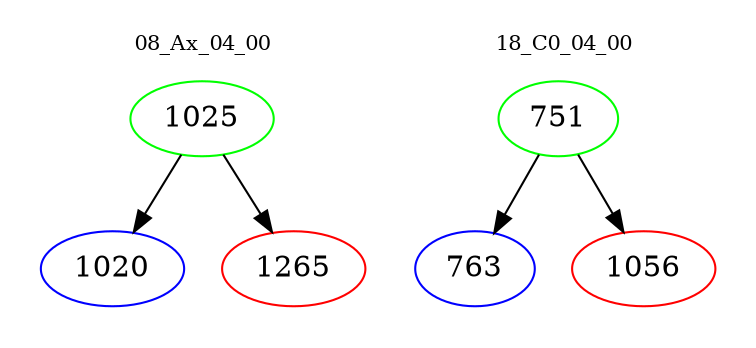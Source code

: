digraph{
subgraph cluster_0 {
color = white
label = "08_Ax_04_00";
fontsize=10;
T0_1025 [label="1025", color="green"]
T0_1025 -> T0_1020 [color="black"]
T0_1020 [label="1020", color="blue"]
T0_1025 -> T0_1265 [color="black"]
T0_1265 [label="1265", color="red"]
}
subgraph cluster_1 {
color = white
label = "18_C0_04_00";
fontsize=10;
T1_751 [label="751", color="green"]
T1_751 -> T1_763 [color="black"]
T1_763 [label="763", color="blue"]
T1_751 -> T1_1056 [color="black"]
T1_1056 [label="1056", color="red"]
}
}
